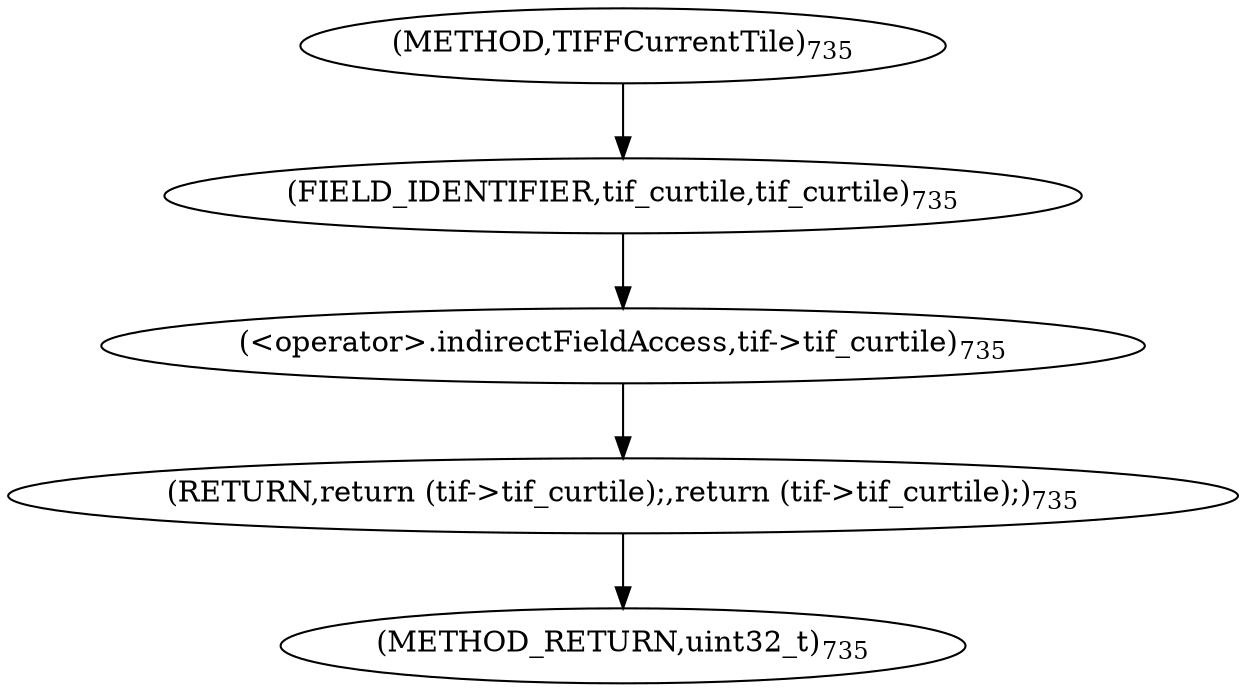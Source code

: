 digraph "TIFFCurrentTile" {  
"1568" [label = <(RETURN,return (tif-&gt;tif_curtile);,return (tif-&gt;tif_curtile);)<SUB>735</SUB>> ]
"1569" [label = <(&lt;operator&gt;.indirectFieldAccess,tif-&gt;tif_curtile)<SUB>735</SUB>> ]
"1571" [label = <(FIELD_IDENTIFIER,tif_curtile,tif_curtile)<SUB>735</SUB>> ]
"1565" [label = <(METHOD,TIFFCurrentTile)<SUB>735</SUB>> ]
"1572" [label = <(METHOD_RETURN,uint32_t)<SUB>735</SUB>> ]
  "1568" -> "1572" 
  "1569" -> "1568" 
  "1571" -> "1569" 
  "1565" -> "1571" 
}
